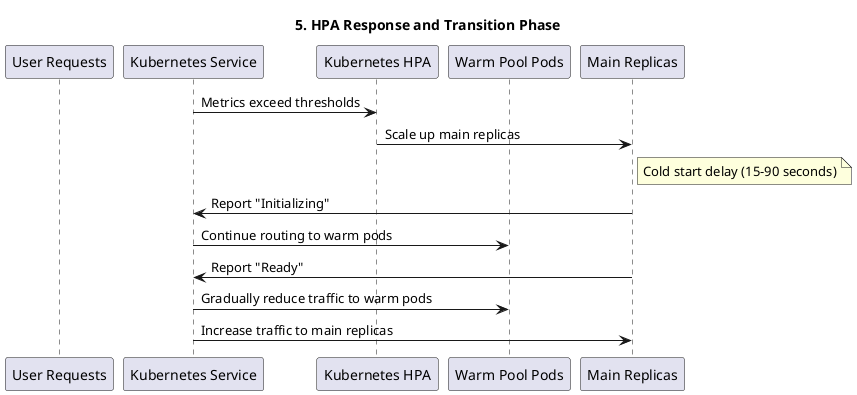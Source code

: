 @startuml
title 5. HPA Response and Transition Phase

participant "User Requests" as User
participant "Kubernetes Service" as K8sService
participant "Kubernetes HPA" as K8sHPA
participant "Warm Pool Pods" as WarmPool
participant "Main Replicas" as MainReplica

' Traditional HPA Response (Slower)
K8sService -> K8sHPA: Metrics exceed thresholds
K8sHPA -> MainReplica: Scale up main replicas
note right of MainReplica: Cold start delay (15-90 seconds)
MainReplica -> K8sService: Report "Initializing"
K8sService -> WarmPool: Continue routing to warm pods

' Transition to Normal Operation
MainReplica -> K8sService: Report "Ready"
K8sService -> WarmPool: Gradually reduce traffic to warm pods
K8sService -> MainReplica: Increase traffic to main replicas
@enduml